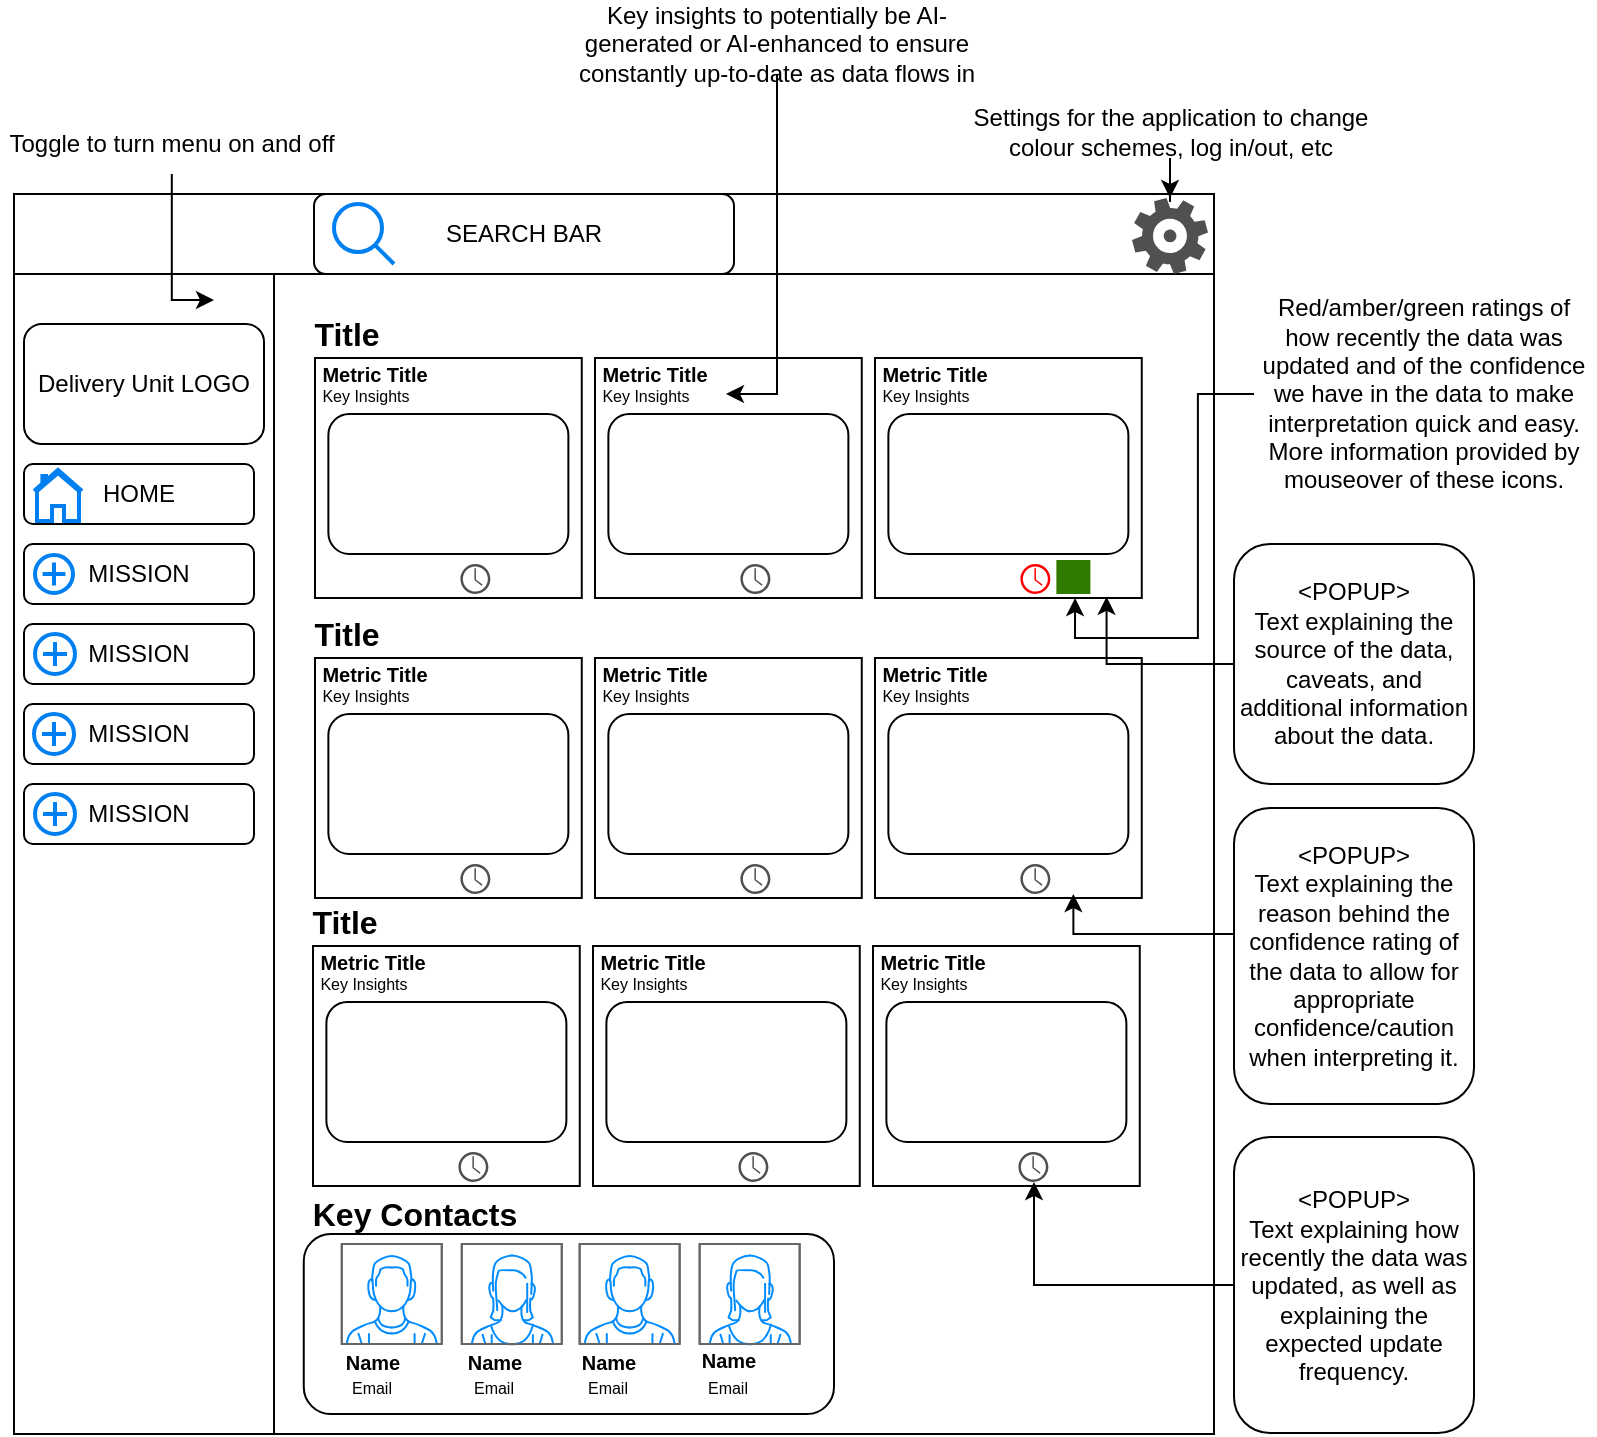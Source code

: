 <mxfile version="24.7.6">
  <diagram name="Page-1" id="oqYdGcHT3AEx5KWIuhEE">
    <mxGraphModel dx="1323" dy="1962" grid="1" gridSize="10" guides="1" tooltips="1" connect="1" arrows="1" fold="1" page="1" pageScale="1" pageWidth="827" pageHeight="1169" math="0" shadow="0">
      <root>
        <mxCell id="0" />
        <mxCell id="1" parent="0" />
        <mxCell id="GvqYhBLNUC9iz9NB5fcP-3" value="" style="rounded=0;whiteSpace=wrap;html=1;" vertex="1" parent="1">
          <mxGeometry x="220" y="80" width="470" height="580" as="geometry" />
        </mxCell>
        <mxCell id="GvqYhBLNUC9iz9NB5fcP-4" value="" style="rounded=0;whiteSpace=wrap;html=1;" vertex="1" parent="1">
          <mxGeometry x="90" y="80" width="130" height="580" as="geometry" />
        </mxCell>
        <mxCell id="GvqYhBLNUC9iz9NB5fcP-5" value="Delivery Unit LOGO" style="rounded=1;whiteSpace=wrap;html=1;" vertex="1" parent="1">
          <mxGeometry x="95" y="105" width="120" height="60" as="geometry" />
        </mxCell>
        <mxCell id="GvqYhBLNUC9iz9NB5fcP-6" value="HOME" style="rounded=1;whiteSpace=wrap;html=1;align=center;" vertex="1" parent="1">
          <mxGeometry x="95" y="175" width="115" height="30" as="geometry" />
        </mxCell>
        <mxCell id="GvqYhBLNUC9iz9NB5fcP-7" value="MISSION" style="rounded=1;whiteSpace=wrap;html=1;align=center;" vertex="1" parent="1">
          <mxGeometry x="95" y="215" width="115" height="30" as="geometry" />
        </mxCell>
        <mxCell id="GvqYhBLNUC9iz9NB5fcP-8" value="MISSION" style="rounded=1;whiteSpace=wrap;html=1;align=center;" vertex="1" parent="1">
          <mxGeometry x="95" y="255" width="115" height="30" as="geometry" />
        </mxCell>
        <mxCell id="GvqYhBLNUC9iz9NB5fcP-9" value="MISSION" style="rounded=1;whiteSpace=wrap;html=1;align=center;" vertex="1" parent="1">
          <mxGeometry x="95" y="295" width="115" height="30" as="geometry" />
        </mxCell>
        <mxCell id="GvqYhBLNUC9iz9NB5fcP-42" value="" style="group" vertex="1" connectable="0" parent="1">
          <mxGeometry x="220" y="110" width="153.88" height="132" as="geometry" />
        </mxCell>
        <mxCell id="GvqYhBLNUC9iz9NB5fcP-11" value="" style="rounded=0;whiteSpace=wrap;html=1;" vertex="1" parent="GvqYhBLNUC9iz9NB5fcP-42">
          <mxGeometry x="20.5" y="12" width="133.38" height="120" as="geometry" />
        </mxCell>
        <mxCell id="GvqYhBLNUC9iz9NB5fcP-27" value="Metric Title" style="text;strokeColor=none;fillColor=none;html=1;fontSize=10;fontStyle=1;verticalAlign=middle;align=center;" vertex="1" parent="GvqYhBLNUC9iz9NB5fcP-42">
          <mxGeometry width="100" height="40" as="geometry" />
        </mxCell>
        <mxCell id="GvqYhBLNUC9iz9NB5fcP-30" value="" style="rounded=1;whiteSpace=wrap;html=1;" vertex="1" parent="GvqYhBLNUC9iz9NB5fcP-42">
          <mxGeometry x="27.19" y="40" width="120" height="70" as="geometry" />
        </mxCell>
        <UserObject label="&lt;font style=&quot;font-size: 8px;&quot;&gt;Key Insights&lt;/font&gt;" placeholders="1" name="Variable" id="GvqYhBLNUC9iz9NB5fcP-31">
          <mxCell style="text;html=1;strokeColor=none;fillColor=none;align=center;verticalAlign=middle;whiteSpace=wrap;overflow=hidden;" vertex="1" parent="GvqYhBLNUC9iz9NB5fcP-42">
            <mxGeometry x="6" y="20" width="80" height="20" as="geometry" />
          </mxCell>
        </UserObject>
        <mxCell id="GvqYhBLNUC9iz9NB5fcP-33" value="" style="shape=image;html=1;verticalAlign=top;verticalLabelPosition=bottom;labelBackgroundColor=#ffffff;imageAspect=0;aspect=fixed;image=https://cdn4.iconfinder.com/data/icons/core-ui-outlined/32/outlined_like-128.png;imageBackground=default;fillStyle=dots;" vertex="1" parent="GvqYhBLNUC9iz9NB5fcP-42">
          <mxGeometry x="111.19" y="113" width="17" height="17" as="geometry" />
        </mxCell>
        <mxCell id="GvqYhBLNUC9iz9NB5fcP-34" value="" style="sketch=0;pointerEvents=1;shadow=0;dashed=0;html=1;strokeColor=none;fillColor=#505050;labelPosition=center;verticalLabelPosition=bottom;verticalAlign=top;outlineConnect=0;align=center;shape=mxgraph.office.concepts.clock;" vertex="1" parent="GvqYhBLNUC9iz9NB5fcP-42">
          <mxGeometry x="93.19" y="115" width="15" height="15" as="geometry" />
        </mxCell>
        <mxCell id="GvqYhBLNUC9iz9NB5fcP-37" value="" style="shape=image;html=1;verticalAlign=top;verticalLabelPosition=bottom;labelBackgroundColor=#ffffff;imageAspect=0;aspect=fixed;image=https://cdn1.iconfinder.com/data/icons/iconoir-vol-3/24/question-mark-circle-128.png" vertex="1" parent="GvqYhBLNUC9iz9NB5fcP-42">
          <mxGeometry x="128.19" y="112" width="19" height="19" as="geometry" />
        </mxCell>
        <mxCell id="GvqYhBLNUC9iz9NB5fcP-26" value="Title" style="text;strokeColor=none;fillColor=none;html=1;fontSize=16;fontStyle=1;verticalAlign=middle;align=center;" vertex="1" parent="GvqYhBLNUC9iz9NB5fcP-42">
          <mxGeometry x="-14" y="-20" width="100" height="40" as="geometry" />
        </mxCell>
        <mxCell id="GvqYhBLNUC9iz9NB5fcP-155" value="" style="shape=image;html=1;verticalAlign=top;verticalLabelPosition=bottom;labelBackgroundColor=#ffffff;imageAspect=0;aspect=fixed;image=https://cdn0.iconfinder.com/data/icons/phosphor-duotone-vol-3/256/toggle-left-duotone-128.png" vertex="1" parent="GvqYhBLNUC9iz9NB5fcP-42">
          <mxGeometry x="-30" y="-32" width="30" height="30" as="geometry" />
        </mxCell>
        <mxCell id="GvqYhBLNUC9iz9NB5fcP-39" value="" style="shape=image;html=1;verticalAlign=top;verticalLabelPosition=bottom;labelBackgroundColor=#ffffff;imageAspect=0;aspect=fixed;image=https://cdn1.iconfinder.com/data/icons/unicons-line-vol-2/24/chart-line-128.png" vertex="1" parent="1">
          <mxGeometry x="275.19" y="153" width="64" height="64" as="geometry" />
        </mxCell>
        <mxCell id="GvqYhBLNUC9iz9NB5fcP-43" value="" style="group" vertex="1" connectable="0" parent="1">
          <mxGeometry x="360" y="110" width="197.19" height="132" as="geometry" />
        </mxCell>
        <mxCell id="GvqYhBLNUC9iz9NB5fcP-44" value="" style="rounded=0;whiteSpace=wrap;html=1;" vertex="1" parent="GvqYhBLNUC9iz9NB5fcP-43">
          <mxGeometry x="20.5" y="12" width="133.38" height="120" as="geometry" />
        </mxCell>
        <mxCell id="GvqYhBLNUC9iz9NB5fcP-45" value="Metric Title" style="text;strokeColor=none;fillColor=none;html=1;fontSize=10;fontStyle=1;verticalAlign=middle;align=center;" vertex="1" parent="GvqYhBLNUC9iz9NB5fcP-43">
          <mxGeometry width="100" height="40" as="geometry" />
        </mxCell>
        <mxCell id="GvqYhBLNUC9iz9NB5fcP-46" value="" style="rounded=1;whiteSpace=wrap;html=1;" vertex="1" parent="GvqYhBLNUC9iz9NB5fcP-43">
          <mxGeometry x="27.19" y="40" width="120" height="70" as="geometry" />
        </mxCell>
        <UserObject label="&lt;font style=&quot;font-size: 8px;&quot;&gt;Key Insights&lt;/font&gt;" placeholders="1" name="Variable" id="GvqYhBLNUC9iz9NB5fcP-47">
          <mxCell style="text;html=1;strokeColor=none;fillColor=none;align=center;verticalAlign=middle;whiteSpace=wrap;overflow=hidden;" vertex="1" parent="GvqYhBLNUC9iz9NB5fcP-43">
            <mxGeometry x="6" y="20" width="80" height="20" as="geometry" />
          </mxCell>
        </UserObject>
        <mxCell id="GvqYhBLNUC9iz9NB5fcP-48" value="" style="shape=image;html=1;verticalAlign=top;verticalLabelPosition=bottom;labelBackgroundColor=#ffffff;imageAspect=0;aspect=fixed;image=https://cdn4.iconfinder.com/data/icons/core-ui-outlined/32/outlined_like-128.png" vertex="1" parent="GvqYhBLNUC9iz9NB5fcP-43">
          <mxGeometry x="111.19" y="113" width="17" height="17" as="geometry" />
        </mxCell>
        <mxCell id="GvqYhBLNUC9iz9NB5fcP-49" value="" style="sketch=0;pointerEvents=1;shadow=0;dashed=0;html=1;strokeColor=none;fillColor=#505050;labelPosition=center;verticalLabelPosition=bottom;verticalAlign=top;outlineConnect=0;align=center;shape=mxgraph.office.concepts.clock;" vertex="1" parent="GvqYhBLNUC9iz9NB5fcP-43">
          <mxGeometry x="93.19" y="115" width="15" height="15" as="geometry" />
        </mxCell>
        <mxCell id="GvqYhBLNUC9iz9NB5fcP-50" value="" style="shape=image;html=1;verticalAlign=top;verticalLabelPosition=bottom;labelBackgroundColor=#ffffff;imageAspect=0;aspect=fixed;image=https://cdn1.iconfinder.com/data/icons/iconoir-vol-3/24/question-mark-circle-128.png" vertex="1" parent="GvqYhBLNUC9iz9NB5fcP-43">
          <mxGeometry x="128.19" y="112" width="19" height="19" as="geometry" />
        </mxCell>
        <mxCell id="GvqYhBLNUC9iz9NB5fcP-41" value="" style="shape=image;html=1;verticalAlign=top;verticalLabelPosition=bottom;labelBackgroundColor=#ffffff;imageAspect=0;aspect=fixed;image=https://cdn1.iconfinder.com/data/icons/unicons-line-vol-2/24/chart-128.png" vertex="1" parent="GvqYhBLNUC9iz9NB5fcP-43">
          <mxGeometry x="49.94" y="40" width="74.5" height="74.5" as="geometry" />
        </mxCell>
        <mxCell id="GvqYhBLNUC9iz9NB5fcP-51" value="" style="group" vertex="1" connectable="0" parent="1">
          <mxGeometry x="500" y="110" width="153.88" height="168" as="geometry" />
        </mxCell>
        <mxCell id="GvqYhBLNUC9iz9NB5fcP-52" value="" style="rounded=0;whiteSpace=wrap;html=1;" vertex="1" parent="GvqYhBLNUC9iz9NB5fcP-51">
          <mxGeometry x="20.5" y="12" width="133.38" height="120" as="geometry" />
        </mxCell>
        <mxCell id="GvqYhBLNUC9iz9NB5fcP-53" value="Metric Title" style="text;strokeColor=none;fillColor=none;html=1;fontSize=10;fontStyle=1;verticalAlign=middle;align=center;" vertex="1" parent="GvqYhBLNUC9iz9NB5fcP-51">
          <mxGeometry width="100" height="40" as="geometry" />
        </mxCell>
        <mxCell id="GvqYhBLNUC9iz9NB5fcP-54" value="" style="rounded=1;whiteSpace=wrap;html=1;" vertex="1" parent="GvqYhBLNUC9iz9NB5fcP-51">
          <mxGeometry x="27.19" y="40" width="120" height="70" as="geometry" />
        </mxCell>
        <UserObject label="&lt;font style=&quot;font-size: 8px;&quot;&gt;Key Insights&lt;/font&gt;" placeholders="1" name="Variable" id="GvqYhBLNUC9iz9NB5fcP-55">
          <mxCell style="text;html=1;strokeColor=none;fillColor=none;align=center;verticalAlign=middle;whiteSpace=wrap;overflow=hidden;" vertex="1" parent="GvqYhBLNUC9iz9NB5fcP-51">
            <mxGeometry x="6" y="20" width="80" height="20" as="geometry" />
          </mxCell>
        </UserObject>
        <mxCell id="GvqYhBLNUC9iz9NB5fcP-56" value="" style="shape=image;html=1;verticalAlign=top;verticalLabelPosition=bottom;labelBackgroundColor=#ffffff;imageAspect=0;aspect=fixed;image=https://cdn4.iconfinder.com/data/icons/core-ui-outlined/32/outlined_like-128.png;imageBorder=none;imageBackground=#317a00;" vertex="1" parent="GvqYhBLNUC9iz9NB5fcP-51">
          <mxGeometry x="111.19" y="113" width="17" height="17" as="geometry" />
        </mxCell>
        <mxCell id="GvqYhBLNUC9iz9NB5fcP-57" value="" style="sketch=0;pointerEvents=1;shadow=0;dashed=0;html=1;strokeColor=none;fillColor=#ff0000;labelPosition=center;verticalLabelPosition=bottom;verticalAlign=top;outlineConnect=0;align=center;shape=mxgraph.office.concepts.clock;" vertex="1" parent="GvqYhBLNUC9iz9NB5fcP-51">
          <mxGeometry x="93.19" y="115" width="15" height="15" as="geometry" />
        </mxCell>
        <mxCell id="GvqYhBLNUC9iz9NB5fcP-58" value="" style="shape=image;html=1;verticalAlign=top;verticalLabelPosition=bottom;labelBackgroundColor=#ffffff;imageAspect=0;aspect=fixed;image=https://cdn1.iconfinder.com/data/icons/iconoir-vol-3/24/question-mark-circle-128.png" vertex="1" parent="GvqYhBLNUC9iz9NB5fcP-51">
          <mxGeometry x="128.19" y="112" width="19" height="19" as="geometry" />
        </mxCell>
        <mxCell id="GvqYhBLNUC9iz9NB5fcP-40" value="" style="shape=image;html=1;verticalAlign=top;verticalLabelPosition=bottom;labelBackgroundColor=#ffffff;imageAspect=0;aspect=fixed;image=https://cdn1.iconfinder.com/data/icons/unicons-line-vol-2/24/chart-growth-128.png" vertex="1" parent="GvqYhBLNUC9iz9NB5fcP-51">
          <mxGeometry x="41.94" y="43" width="70" height="70" as="geometry" />
        </mxCell>
        <mxCell id="GvqYhBLNUC9iz9NB5fcP-59" value="" style="group" vertex="1" connectable="0" parent="1">
          <mxGeometry x="220" y="260" width="153.88" height="132" as="geometry" />
        </mxCell>
        <mxCell id="GvqYhBLNUC9iz9NB5fcP-60" value="" style="rounded=0;whiteSpace=wrap;html=1;" vertex="1" parent="GvqYhBLNUC9iz9NB5fcP-59">
          <mxGeometry x="20.5" y="12" width="133.38" height="120" as="geometry" />
        </mxCell>
        <mxCell id="GvqYhBLNUC9iz9NB5fcP-61" value="Metric Title" style="text;strokeColor=none;fillColor=none;html=1;fontSize=10;fontStyle=1;verticalAlign=middle;align=center;" vertex="1" parent="GvqYhBLNUC9iz9NB5fcP-59">
          <mxGeometry width="100" height="40" as="geometry" />
        </mxCell>
        <mxCell id="GvqYhBLNUC9iz9NB5fcP-62" value="" style="rounded=1;whiteSpace=wrap;html=1;" vertex="1" parent="GvqYhBLNUC9iz9NB5fcP-59">
          <mxGeometry x="27.19" y="40" width="120" height="70" as="geometry" />
        </mxCell>
        <UserObject label="&lt;font style=&quot;font-size: 8px;&quot;&gt;Key Insights&lt;/font&gt;" placeholders="1" name="Variable" id="GvqYhBLNUC9iz9NB5fcP-63">
          <mxCell style="text;html=1;strokeColor=none;fillColor=none;align=center;verticalAlign=middle;whiteSpace=wrap;overflow=hidden;" vertex="1" parent="GvqYhBLNUC9iz9NB5fcP-59">
            <mxGeometry x="6" y="20" width="80" height="20" as="geometry" />
          </mxCell>
        </UserObject>
        <mxCell id="GvqYhBLNUC9iz9NB5fcP-64" value="" style="shape=image;html=1;verticalAlign=top;verticalLabelPosition=bottom;labelBackgroundColor=#ffffff;imageAspect=0;aspect=fixed;image=https://cdn4.iconfinder.com/data/icons/core-ui-outlined/32/outlined_like-128.png" vertex="1" parent="GvqYhBLNUC9iz9NB5fcP-59">
          <mxGeometry x="111.19" y="113" width="17" height="17" as="geometry" />
        </mxCell>
        <mxCell id="GvqYhBLNUC9iz9NB5fcP-65" value="" style="sketch=0;pointerEvents=1;shadow=0;dashed=0;html=1;strokeColor=none;fillColor=#505050;labelPosition=center;verticalLabelPosition=bottom;verticalAlign=top;outlineConnect=0;align=center;shape=mxgraph.office.concepts.clock;" vertex="1" parent="GvqYhBLNUC9iz9NB5fcP-59">
          <mxGeometry x="93.19" y="115" width="15" height="15" as="geometry" />
        </mxCell>
        <mxCell id="GvqYhBLNUC9iz9NB5fcP-66" value="" style="shape=image;html=1;verticalAlign=top;verticalLabelPosition=bottom;labelBackgroundColor=#ffffff;imageAspect=0;aspect=fixed;image=https://cdn1.iconfinder.com/data/icons/iconoir-vol-3/24/question-mark-circle-128.png" vertex="1" parent="GvqYhBLNUC9iz9NB5fcP-59">
          <mxGeometry x="128.19" y="112" width="19" height="19" as="geometry" />
        </mxCell>
        <mxCell id="GvqYhBLNUC9iz9NB5fcP-67" value="Title" style="text;strokeColor=none;fillColor=none;html=1;fontSize=16;fontStyle=1;verticalAlign=middle;align=center;" vertex="1" parent="GvqYhBLNUC9iz9NB5fcP-59">
          <mxGeometry x="-14" y="-20" width="100" height="40" as="geometry" />
        </mxCell>
        <mxCell id="GvqYhBLNUC9iz9NB5fcP-137" value="" style="shape=image;html=1;verticalAlign=top;verticalLabelPosition=bottom;labelBackgroundColor=#ffffff;imageAspect=0;aspect=fixed;image=https://cdn1.iconfinder.com/data/icons/unicons-line-vol-2/24/chart-128.png" vertex="1" parent="GvqYhBLNUC9iz9NB5fcP-59">
          <mxGeometry x="49.94" y="37.75" width="74.5" height="74.5" as="geometry" />
        </mxCell>
        <mxCell id="GvqYhBLNUC9iz9NB5fcP-68" value="" style="group" vertex="1" connectable="0" parent="1">
          <mxGeometry x="360" y="260" width="153.88" height="132" as="geometry" />
        </mxCell>
        <mxCell id="GvqYhBLNUC9iz9NB5fcP-69" value="" style="rounded=0;whiteSpace=wrap;html=1;" vertex="1" parent="GvqYhBLNUC9iz9NB5fcP-68">
          <mxGeometry x="20.5" y="12" width="133.38" height="120" as="geometry" />
        </mxCell>
        <mxCell id="GvqYhBLNUC9iz9NB5fcP-70" value="Metric Title" style="text;strokeColor=none;fillColor=none;html=1;fontSize=10;fontStyle=1;verticalAlign=middle;align=center;" vertex="1" parent="GvqYhBLNUC9iz9NB5fcP-68">
          <mxGeometry width="100" height="40" as="geometry" />
        </mxCell>
        <mxCell id="GvqYhBLNUC9iz9NB5fcP-71" value="" style="rounded=1;whiteSpace=wrap;html=1;" vertex="1" parent="GvqYhBLNUC9iz9NB5fcP-68">
          <mxGeometry x="27.19" y="40" width="120" height="70" as="geometry" />
        </mxCell>
        <UserObject label="&lt;font style=&quot;font-size: 8px;&quot;&gt;Key Insights&lt;/font&gt;" placeholders="1" name="Variable" id="GvqYhBLNUC9iz9NB5fcP-72">
          <mxCell style="text;html=1;strokeColor=none;fillColor=none;align=center;verticalAlign=middle;whiteSpace=wrap;overflow=hidden;" vertex="1" parent="GvqYhBLNUC9iz9NB5fcP-68">
            <mxGeometry x="6" y="20" width="80" height="20" as="geometry" />
          </mxCell>
        </UserObject>
        <mxCell id="GvqYhBLNUC9iz9NB5fcP-73" value="" style="shape=image;html=1;verticalAlign=top;verticalLabelPosition=bottom;labelBackgroundColor=#ffffff;imageAspect=0;aspect=fixed;image=https://cdn4.iconfinder.com/data/icons/core-ui-outlined/32/outlined_like-128.png" vertex="1" parent="GvqYhBLNUC9iz9NB5fcP-68">
          <mxGeometry x="111.19" y="113" width="17" height="17" as="geometry" />
        </mxCell>
        <mxCell id="GvqYhBLNUC9iz9NB5fcP-74" value="" style="sketch=0;pointerEvents=1;shadow=0;dashed=0;html=1;strokeColor=none;fillColor=#505050;labelPosition=center;verticalLabelPosition=bottom;verticalAlign=top;outlineConnect=0;align=center;shape=mxgraph.office.concepts.clock;" vertex="1" parent="GvqYhBLNUC9iz9NB5fcP-68">
          <mxGeometry x="93.19" y="115" width="15" height="15" as="geometry" />
        </mxCell>
        <mxCell id="GvqYhBLNUC9iz9NB5fcP-75" value="" style="shape=image;html=1;verticalAlign=top;verticalLabelPosition=bottom;labelBackgroundColor=#ffffff;imageAspect=0;aspect=fixed;image=https://cdn1.iconfinder.com/data/icons/iconoir-vol-3/24/question-mark-circle-128.png" vertex="1" parent="GvqYhBLNUC9iz9NB5fcP-68">
          <mxGeometry x="128.19" y="112" width="19" height="19" as="geometry" />
        </mxCell>
        <mxCell id="GvqYhBLNUC9iz9NB5fcP-149" value="" style="shape=image;html=1;verticalAlign=top;verticalLabelPosition=bottom;labelBackgroundColor=#ffffff;imageAspect=0;aspect=fixed;image=https://cdn1.iconfinder.com/data/icons/unicons-line-vol-2/24/chart-growth-128.png" vertex="1" parent="GvqYhBLNUC9iz9NB5fcP-68">
          <mxGeometry x="52.19" y="40" width="70" height="70" as="geometry" />
        </mxCell>
        <mxCell id="GvqYhBLNUC9iz9NB5fcP-76" value="" style="group" vertex="1" connectable="0" parent="1">
          <mxGeometry x="500" y="260" width="153.88" height="132" as="geometry" />
        </mxCell>
        <mxCell id="GvqYhBLNUC9iz9NB5fcP-77" value="" style="rounded=0;whiteSpace=wrap;html=1;" vertex="1" parent="GvqYhBLNUC9iz9NB5fcP-76">
          <mxGeometry x="20.5" y="12" width="133.38" height="120" as="geometry" />
        </mxCell>
        <mxCell id="GvqYhBLNUC9iz9NB5fcP-78" value="Metric Title" style="text;strokeColor=none;fillColor=none;html=1;fontSize=10;fontStyle=1;verticalAlign=middle;align=center;" vertex="1" parent="GvqYhBLNUC9iz9NB5fcP-76">
          <mxGeometry width="100" height="40" as="geometry" />
        </mxCell>
        <mxCell id="GvqYhBLNUC9iz9NB5fcP-79" value="" style="rounded=1;whiteSpace=wrap;html=1;" vertex="1" parent="GvqYhBLNUC9iz9NB5fcP-76">
          <mxGeometry x="27.19" y="40" width="120" height="70" as="geometry" />
        </mxCell>
        <UserObject label="&lt;font style=&quot;font-size: 8px;&quot;&gt;Key Insights&lt;/font&gt;" placeholders="1" name="Variable" id="GvqYhBLNUC9iz9NB5fcP-80">
          <mxCell style="text;html=1;strokeColor=none;fillColor=none;align=center;verticalAlign=middle;whiteSpace=wrap;overflow=hidden;" vertex="1" parent="GvqYhBLNUC9iz9NB5fcP-76">
            <mxGeometry x="6" y="20" width="80" height="20" as="geometry" />
          </mxCell>
        </UserObject>
        <mxCell id="GvqYhBLNUC9iz9NB5fcP-81" value="" style="shape=image;html=1;verticalAlign=top;verticalLabelPosition=bottom;labelBackgroundColor=#ffffff;imageAspect=0;aspect=fixed;image=https://cdn4.iconfinder.com/data/icons/core-ui-outlined/32/outlined_like-128.png" vertex="1" parent="GvqYhBLNUC9iz9NB5fcP-76">
          <mxGeometry x="111.19" y="113" width="17" height="17" as="geometry" />
        </mxCell>
        <mxCell id="GvqYhBLNUC9iz9NB5fcP-82" value="" style="sketch=0;pointerEvents=1;shadow=0;dashed=0;html=1;strokeColor=none;fillColor=#505050;labelPosition=center;verticalLabelPosition=bottom;verticalAlign=top;outlineConnect=0;align=center;shape=mxgraph.office.concepts.clock;" vertex="1" parent="GvqYhBLNUC9iz9NB5fcP-76">
          <mxGeometry x="93.19" y="115" width="15" height="15" as="geometry" />
        </mxCell>
        <mxCell id="GvqYhBLNUC9iz9NB5fcP-83" value="" style="shape=image;html=1;verticalAlign=top;verticalLabelPosition=bottom;labelBackgroundColor=#ffffff;imageAspect=0;aspect=fixed;image=https://cdn1.iconfinder.com/data/icons/iconoir-vol-3/24/question-mark-circle-128.png" vertex="1" parent="GvqYhBLNUC9iz9NB5fcP-76">
          <mxGeometry x="128.19" y="112" width="19" height="19" as="geometry" />
        </mxCell>
        <mxCell id="GvqYhBLNUC9iz9NB5fcP-150" value="" style="shape=image;html=1;verticalAlign=top;verticalLabelPosition=bottom;labelBackgroundColor=#ffffff;imageAspect=0;aspect=fixed;image=https://cdn1.iconfinder.com/data/icons/unicons-line-vol-2/24/chart-line-128.png" vertex="1" parent="GvqYhBLNUC9iz9NB5fcP-76">
          <mxGeometry x="47.19" y="43" width="64" height="64" as="geometry" />
        </mxCell>
        <mxCell id="GvqYhBLNUC9iz9NB5fcP-84" value="" style="group" vertex="1" connectable="0" parent="1">
          <mxGeometry x="219" y="404" width="153.88" height="166" as="geometry" />
        </mxCell>
        <mxCell id="GvqYhBLNUC9iz9NB5fcP-85" value="" style="rounded=0;whiteSpace=wrap;html=1;" vertex="1" parent="GvqYhBLNUC9iz9NB5fcP-84">
          <mxGeometry x="20.5" y="12" width="133.38" height="120" as="geometry" />
        </mxCell>
        <mxCell id="GvqYhBLNUC9iz9NB5fcP-86" value="Metric Title" style="text;strokeColor=none;fillColor=none;html=1;fontSize=10;fontStyle=1;verticalAlign=middle;align=center;" vertex="1" parent="GvqYhBLNUC9iz9NB5fcP-84">
          <mxGeometry width="100" height="40" as="geometry" />
        </mxCell>
        <mxCell id="GvqYhBLNUC9iz9NB5fcP-87" value="" style="rounded=1;whiteSpace=wrap;html=1;" vertex="1" parent="GvqYhBLNUC9iz9NB5fcP-84">
          <mxGeometry x="27.19" y="40" width="120" height="70" as="geometry" />
        </mxCell>
        <UserObject label="&lt;font style=&quot;font-size: 8px;&quot;&gt;Key Insights&lt;/font&gt;" placeholders="1" name="Variable" id="GvqYhBLNUC9iz9NB5fcP-88">
          <mxCell style="text;html=1;strokeColor=none;fillColor=none;align=center;verticalAlign=middle;whiteSpace=wrap;overflow=hidden;" vertex="1" parent="GvqYhBLNUC9iz9NB5fcP-84">
            <mxGeometry x="6" y="20" width="80" height="20" as="geometry" />
          </mxCell>
        </UserObject>
        <mxCell id="GvqYhBLNUC9iz9NB5fcP-89" value="" style="shape=image;html=1;verticalAlign=top;verticalLabelPosition=bottom;labelBackgroundColor=#ffffff;imageAspect=0;aspect=fixed;image=https://cdn4.iconfinder.com/data/icons/core-ui-outlined/32/outlined_like-128.png" vertex="1" parent="GvqYhBLNUC9iz9NB5fcP-84">
          <mxGeometry x="111.19" y="113" width="17" height="17" as="geometry" />
        </mxCell>
        <mxCell id="GvqYhBLNUC9iz9NB5fcP-90" value="" style="sketch=0;pointerEvents=1;shadow=0;dashed=0;html=1;strokeColor=none;fillColor=#505050;labelPosition=center;verticalLabelPosition=bottom;verticalAlign=top;outlineConnect=0;align=center;shape=mxgraph.office.concepts.clock;" vertex="1" parent="GvqYhBLNUC9iz9NB5fcP-84">
          <mxGeometry x="93.19" y="115" width="15" height="15" as="geometry" />
        </mxCell>
        <mxCell id="GvqYhBLNUC9iz9NB5fcP-91" value="" style="shape=image;html=1;verticalAlign=top;verticalLabelPosition=bottom;labelBackgroundColor=#ffffff;imageAspect=0;aspect=fixed;image=https://cdn1.iconfinder.com/data/icons/iconoir-vol-3/24/question-mark-circle-128.png" vertex="1" parent="GvqYhBLNUC9iz9NB5fcP-84">
          <mxGeometry x="128.19" y="112" width="19" height="19" as="geometry" />
        </mxCell>
        <mxCell id="GvqYhBLNUC9iz9NB5fcP-92" value="Title" style="text;strokeColor=none;fillColor=none;html=1;fontSize=16;fontStyle=1;verticalAlign=middle;align=center;" vertex="1" parent="GvqYhBLNUC9iz9NB5fcP-84">
          <mxGeometry x="-14" y="-20" width="100" height="40" as="geometry" />
        </mxCell>
        <mxCell id="GvqYhBLNUC9iz9NB5fcP-118" value="Key Contacts" style="text;strokeColor=none;fillColor=none;html=1;fontSize=16;fontStyle=1;verticalAlign=middle;align=center;" vertex="1" parent="GvqYhBLNUC9iz9NB5fcP-84">
          <mxGeometry x="20.5" y="126" width="100" height="40" as="geometry" />
        </mxCell>
        <mxCell id="GvqYhBLNUC9iz9NB5fcP-148" value="" style="shape=image;html=1;verticalAlign=top;verticalLabelPosition=bottom;labelBackgroundColor=#ffffff;imageAspect=0;aspect=fixed;image=https://cdn1.iconfinder.com/data/icons/unicons-line-vol-2/24/chart-growth-128.png" vertex="1" parent="GvqYhBLNUC9iz9NB5fcP-84">
          <mxGeometry x="52.19" y="43" width="70" height="70" as="geometry" />
        </mxCell>
        <mxCell id="GvqYhBLNUC9iz9NB5fcP-93" value="" style="group" vertex="1" connectable="0" parent="1">
          <mxGeometry x="359" y="404" width="153.88" height="132" as="geometry" />
        </mxCell>
        <mxCell id="GvqYhBLNUC9iz9NB5fcP-94" value="" style="rounded=0;whiteSpace=wrap;html=1;" vertex="1" parent="GvqYhBLNUC9iz9NB5fcP-93">
          <mxGeometry x="20.5" y="12" width="133.38" height="120" as="geometry" />
        </mxCell>
        <mxCell id="GvqYhBLNUC9iz9NB5fcP-95" value="Metric Title" style="text;strokeColor=none;fillColor=none;html=1;fontSize=10;fontStyle=1;verticalAlign=middle;align=center;" vertex="1" parent="GvqYhBLNUC9iz9NB5fcP-93">
          <mxGeometry width="100" height="40" as="geometry" />
        </mxCell>
        <mxCell id="GvqYhBLNUC9iz9NB5fcP-96" value="" style="rounded=1;whiteSpace=wrap;html=1;" vertex="1" parent="GvqYhBLNUC9iz9NB5fcP-93">
          <mxGeometry x="27.19" y="40" width="120" height="70" as="geometry" />
        </mxCell>
        <UserObject label="&lt;font style=&quot;font-size: 8px;&quot;&gt;Key Insights&lt;/font&gt;" placeholders="1" name="Variable" id="GvqYhBLNUC9iz9NB5fcP-97">
          <mxCell style="text;html=1;strokeColor=none;fillColor=none;align=center;verticalAlign=middle;whiteSpace=wrap;overflow=hidden;" vertex="1" parent="GvqYhBLNUC9iz9NB5fcP-93">
            <mxGeometry x="6" y="20" width="80" height="20" as="geometry" />
          </mxCell>
        </UserObject>
        <mxCell id="GvqYhBLNUC9iz9NB5fcP-98" value="" style="shape=image;html=1;verticalAlign=top;verticalLabelPosition=bottom;labelBackgroundColor=#ffffff;imageAspect=0;aspect=fixed;image=https://cdn4.iconfinder.com/data/icons/core-ui-outlined/32/outlined_like-128.png" vertex="1" parent="GvqYhBLNUC9iz9NB5fcP-93">
          <mxGeometry x="111.19" y="113" width="17" height="17" as="geometry" />
        </mxCell>
        <mxCell id="GvqYhBLNUC9iz9NB5fcP-99" value="" style="sketch=0;pointerEvents=1;shadow=0;dashed=0;html=1;strokeColor=none;fillColor=#505050;labelPosition=center;verticalLabelPosition=bottom;verticalAlign=top;outlineConnect=0;align=center;shape=mxgraph.office.concepts.clock;" vertex="1" parent="GvqYhBLNUC9iz9NB5fcP-93">
          <mxGeometry x="93.19" y="115" width="15" height="15" as="geometry" />
        </mxCell>
        <mxCell id="GvqYhBLNUC9iz9NB5fcP-100" value="" style="shape=image;html=1;verticalAlign=top;verticalLabelPosition=bottom;labelBackgroundColor=#ffffff;imageAspect=0;aspect=fixed;image=https://cdn1.iconfinder.com/data/icons/iconoir-vol-3/24/question-mark-circle-128.png" vertex="1" parent="GvqYhBLNUC9iz9NB5fcP-93">
          <mxGeometry x="128.19" y="112" width="19" height="19" as="geometry" />
        </mxCell>
        <mxCell id="GvqYhBLNUC9iz9NB5fcP-151" value="" style="shape=image;html=1;verticalAlign=top;verticalLabelPosition=bottom;labelBackgroundColor=#ffffff;imageAspect=0;aspect=fixed;image=https://cdn1.iconfinder.com/data/icons/unicons-line-vol-2/24/chart-line-128.png" vertex="1" parent="GvqYhBLNUC9iz9NB5fcP-93">
          <mxGeometry x="47.19" y="46" width="64" height="64" as="geometry" />
        </mxCell>
        <mxCell id="GvqYhBLNUC9iz9NB5fcP-101" value="" style="group" vertex="1" connectable="0" parent="1">
          <mxGeometry x="499" y="404" width="153.88" height="132" as="geometry" />
        </mxCell>
        <mxCell id="GvqYhBLNUC9iz9NB5fcP-102" value="" style="rounded=0;whiteSpace=wrap;html=1;" vertex="1" parent="GvqYhBLNUC9iz9NB5fcP-101">
          <mxGeometry x="20.5" y="12" width="133.38" height="120" as="geometry" />
        </mxCell>
        <mxCell id="GvqYhBLNUC9iz9NB5fcP-103" value="Metric Title" style="text;strokeColor=none;fillColor=none;html=1;fontSize=10;fontStyle=1;verticalAlign=middle;align=center;" vertex="1" parent="GvqYhBLNUC9iz9NB5fcP-101">
          <mxGeometry width="100" height="40" as="geometry" />
        </mxCell>
        <mxCell id="GvqYhBLNUC9iz9NB5fcP-104" value="" style="rounded=1;whiteSpace=wrap;html=1;" vertex="1" parent="GvqYhBLNUC9iz9NB5fcP-101">
          <mxGeometry x="27.19" y="40" width="120" height="70" as="geometry" />
        </mxCell>
        <UserObject label="&lt;font style=&quot;font-size: 8px;&quot;&gt;Key Insights&lt;/font&gt;" placeholders="1" name="Variable" id="GvqYhBLNUC9iz9NB5fcP-105">
          <mxCell style="text;html=1;strokeColor=none;fillColor=none;align=center;verticalAlign=middle;whiteSpace=wrap;overflow=hidden;" vertex="1" parent="GvqYhBLNUC9iz9NB5fcP-101">
            <mxGeometry x="6" y="20" width="80" height="20" as="geometry" />
          </mxCell>
        </UserObject>
        <mxCell id="GvqYhBLNUC9iz9NB5fcP-106" value="" style="shape=image;html=1;verticalAlign=top;verticalLabelPosition=bottom;labelBackgroundColor=#ffffff;imageAspect=0;aspect=fixed;image=https://cdn4.iconfinder.com/data/icons/core-ui-outlined/32/outlined_like-128.png" vertex="1" parent="GvqYhBLNUC9iz9NB5fcP-101">
          <mxGeometry x="111.19" y="113" width="17" height="17" as="geometry" />
        </mxCell>
        <mxCell id="GvqYhBLNUC9iz9NB5fcP-107" value="" style="sketch=0;pointerEvents=1;shadow=0;dashed=0;html=1;strokeColor=none;fillColor=#505050;labelPosition=center;verticalLabelPosition=bottom;verticalAlign=top;outlineConnect=0;align=center;shape=mxgraph.office.concepts.clock;" vertex="1" parent="GvqYhBLNUC9iz9NB5fcP-101">
          <mxGeometry x="93.19" y="115" width="15" height="15" as="geometry" />
        </mxCell>
        <mxCell id="GvqYhBLNUC9iz9NB5fcP-108" value="" style="shape=image;html=1;verticalAlign=top;verticalLabelPosition=bottom;labelBackgroundColor=#ffffff;imageAspect=0;aspect=fixed;image=https://cdn1.iconfinder.com/data/icons/iconoir-vol-3/24/question-mark-circle-128.png" vertex="1" parent="GvqYhBLNUC9iz9NB5fcP-101">
          <mxGeometry x="128.19" y="112" width="19" height="19" as="geometry" />
        </mxCell>
        <mxCell id="GvqYhBLNUC9iz9NB5fcP-138" value="" style="shape=image;html=1;verticalAlign=top;verticalLabelPosition=bottom;labelBackgroundColor=#ffffff;imageAspect=0;aspect=fixed;image=https://cdn1.iconfinder.com/data/icons/unicons-line-vol-2/24/chart-128.png" vertex="1" parent="GvqYhBLNUC9iz9NB5fcP-101">
          <mxGeometry x="49.94" y="40.5" width="74.5" height="74.5" as="geometry" />
        </mxCell>
        <mxCell id="GvqYhBLNUC9iz9NB5fcP-111" value="" style="rounded=1;whiteSpace=wrap;html=1;" vertex="1" parent="1">
          <mxGeometry x="234.88" y="560" width="265.12" height="90" as="geometry" />
        </mxCell>
        <mxCell id="GvqYhBLNUC9iz9NB5fcP-114" value="" style="verticalLabelPosition=bottom;shadow=0;dashed=0;align=center;html=1;verticalAlign=top;strokeWidth=1;shape=mxgraph.mockup.containers.userMale;strokeColor=#666666;strokeColor2=#008cff;" vertex="1" parent="1">
          <mxGeometry x="253.88" y="565" width="50" height="50" as="geometry" />
        </mxCell>
        <mxCell id="GvqYhBLNUC9iz9NB5fcP-115" value="" style="verticalLabelPosition=bottom;shadow=0;dashed=0;align=center;html=1;verticalAlign=top;strokeWidth=1;shape=mxgraph.mockup.containers.userFemale;strokeColor=#666666;strokeColor2=#008cff;" vertex="1" parent="1">
          <mxGeometry x="313.88" y="565" width="50" height="50" as="geometry" />
        </mxCell>
        <mxCell id="GvqYhBLNUC9iz9NB5fcP-116" value="" style="verticalLabelPosition=bottom;shadow=0;dashed=0;align=center;html=1;verticalAlign=top;strokeWidth=1;shape=mxgraph.mockup.containers.userMale;strokeColor=#666666;strokeColor2=#008cff;" vertex="1" parent="1">
          <mxGeometry x="372.82" y="565" width="50" height="50" as="geometry" />
        </mxCell>
        <mxCell id="GvqYhBLNUC9iz9NB5fcP-117" value="" style="verticalLabelPosition=bottom;shadow=0;dashed=0;align=center;html=1;verticalAlign=top;strokeWidth=1;shape=mxgraph.mockup.containers.userFemale;strokeColor=#666666;strokeColor2=#008cff;" vertex="1" parent="1">
          <mxGeometry x="432.82" y="565" width="50" height="50" as="geometry" />
        </mxCell>
        <mxCell id="GvqYhBLNUC9iz9NB5fcP-119" value="&lt;font style=&quot;font-size: 10px;&quot;&gt;Name&lt;/font&gt;" style="text;strokeColor=none;fillColor=none;html=1;fontSize=24;fontStyle=1;verticalAlign=middle;align=center;" vertex="1" parent="1">
          <mxGeometry x="219" y="600" width="100" height="40" as="geometry" />
        </mxCell>
        <UserObject label="Email&lt;div style=&quot;font-size: 8px;&quot;&gt;&lt;br style=&quot;font-size: 8px;&quot;&gt;&lt;/div&gt;" placeholders="1" name="Variable" id="GvqYhBLNUC9iz9NB5fcP-122">
          <mxCell style="text;html=1;strokeColor=none;fillColor=none;align=center;verticalAlign=middle;whiteSpace=wrap;overflow=hidden;fontSize=8;" vertex="1" parent="1">
            <mxGeometry x="229" y="630" width="80" height="20" as="geometry" />
          </mxCell>
        </UserObject>
        <mxCell id="GvqYhBLNUC9iz9NB5fcP-124" value="&lt;font style=&quot;font-size: 10px;&quot;&gt;Name&lt;/font&gt;" style="text;strokeColor=none;fillColor=none;html=1;fontSize=24;fontStyle=1;verticalAlign=middle;align=center;" vertex="1" parent="1">
          <mxGeometry x="280" y="600" width="100" height="40" as="geometry" />
        </mxCell>
        <mxCell id="GvqYhBLNUC9iz9NB5fcP-125" value="&lt;font style=&quot;font-size: 10px;&quot;&gt;Name&lt;/font&gt;" style="text;strokeColor=none;fillColor=none;html=1;fontSize=24;fontStyle=1;verticalAlign=middle;align=center;" vertex="1" parent="1">
          <mxGeometry x="336.94" y="600" width="100" height="40" as="geometry" />
        </mxCell>
        <mxCell id="GvqYhBLNUC9iz9NB5fcP-126" value="&lt;font style=&quot;font-size: 10px;&quot;&gt;Name&lt;/font&gt;" style="text;strokeColor=none;fillColor=none;html=1;fontSize=24;fontStyle=1;verticalAlign=middle;align=center;" vertex="1" parent="1">
          <mxGeometry x="397" y="599" width="100" height="40" as="geometry" />
        </mxCell>
        <UserObject label="Email&lt;div style=&quot;font-size: 8px;&quot;&gt;&lt;br style=&quot;font-size: 8px;&quot;&gt;&lt;/div&gt;" placeholders="1" name="Variable" id="GvqYhBLNUC9iz9NB5fcP-127">
          <mxCell style="text;html=1;strokeColor=none;fillColor=none;align=center;verticalAlign=middle;whiteSpace=wrap;overflow=hidden;fontSize=8;" vertex="1" parent="1">
            <mxGeometry x="290" y="630" width="80" height="20" as="geometry" />
          </mxCell>
        </UserObject>
        <UserObject label="Email&lt;div style=&quot;font-size: 8px;&quot;&gt;&lt;br style=&quot;font-size: 8px;&quot;&gt;&lt;/div&gt;" placeholders="1" name="Variable" id="GvqYhBLNUC9iz9NB5fcP-128">
          <mxCell style="text;html=1;strokeColor=none;fillColor=none;align=center;verticalAlign=middle;whiteSpace=wrap;overflow=hidden;fontSize=8;" vertex="1" parent="1">
            <mxGeometry x="346.94" y="630" width="80" height="20" as="geometry" />
          </mxCell>
        </UserObject>
        <UserObject label="Email&lt;div style=&quot;font-size: 8px;&quot;&gt;&lt;br style=&quot;font-size: 8px;&quot;&gt;&lt;/div&gt;" placeholders="1" name="Variable" id="GvqYhBLNUC9iz9NB5fcP-129">
          <mxCell style="text;html=1;strokeColor=none;fillColor=none;align=center;verticalAlign=middle;whiteSpace=wrap;overflow=hidden;fontSize=8;" vertex="1" parent="1">
            <mxGeometry x="407" y="630" width="80" height="20" as="geometry" />
          </mxCell>
        </UserObject>
        <mxCell id="GvqYhBLNUC9iz9NB5fcP-130" value="" style="rounded=0;whiteSpace=wrap;html=1;" vertex="1" parent="1">
          <mxGeometry x="90" y="40" width="600" height="40" as="geometry" />
        </mxCell>
        <mxCell id="GvqYhBLNUC9iz9NB5fcP-131" value="MISSION" style="rounded=1;whiteSpace=wrap;html=1;align=center;" vertex="1" parent="1">
          <mxGeometry x="95" y="335" width="115" height="30" as="geometry" />
        </mxCell>
        <mxCell id="GvqYhBLNUC9iz9NB5fcP-132" value="" style="html=1;verticalLabelPosition=bottom;align=center;labelBackgroundColor=#ffffff;verticalAlign=top;strokeWidth=2;strokeColor=#0080F0;shadow=0;dashed=0;shape=mxgraph.ios7.icons.home;" vertex="1" parent="1">
          <mxGeometry x="100" y="178" width="24" height="25.5" as="geometry" />
        </mxCell>
        <mxCell id="GvqYhBLNUC9iz9NB5fcP-133" value="" style="html=1;verticalLabelPosition=bottom;align=center;labelBackgroundColor=#ffffff;verticalAlign=top;strokeWidth=2;strokeColor=#0080F0;shadow=0;dashed=0;shape=mxgraph.ios7.icons.add;" vertex="1" parent="1">
          <mxGeometry x="100.5" y="220.5" width="19" height="19" as="geometry" />
        </mxCell>
        <mxCell id="GvqYhBLNUC9iz9NB5fcP-134" value="" style="html=1;verticalLabelPosition=bottom;align=center;labelBackgroundColor=#ffffff;verticalAlign=top;strokeWidth=2;strokeColor=#0080F0;shadow=0;dashed=0;shape=mxgraph.ios7.icons.add;" vertex="1" parent="1">
          <mxGeometry x="100.5" y="260" width="20" height="20" as="geometry" />
        </mxCell>
        <mxCell id="GvqYhBLNUC9iz9NB5fcP-135" value="" style="html=1;verticalLabelPosition=bottom;align=center;labelBackgroundColor=#ffffff;verticalAlign=top;strokeWidth=2;strokeColor=#0080F0;shadow=0;dashed=0;shape=mxgraph.ios7.icons.add;" vertex="1" parent="1">
          <mxGeometry x="100" y="300" width="20" height="20" as="geometry" />
        </mxCell>
        <mxCell id="GvqYhBLNUC9iz9NB5fcP-136" value="" style="html=1;verticalLabelPosition=bottom;align=center;labelBackgroundColor=#ffffff;verticalAlign=top;strokeWidth=2;strokeColor=#0080F0;shadow=0;dashed=0;shape=mxgraph.ios7.icons.add;" vertex="1" parent="1">
          <mxGeometry x="100.5" y="340" width="20" height="20" as="geometry" />
        </mxCell>
        <mxCell id="GvqYhBLNUC9iz9NB5fcP-152" value="SEARCH BAR" style="rounded=1;whiteSpace=wrap;html=1;" vertex="1" parent="1">
          <mxGeometry x="240" y="40" width="210" height="40" as="geometry" />
        </mxCell>
        <mxCell id="GvqYhBLNUC9iz9NB5fcP-153" value="" style="html=1;verticalLabelPosition=bottom;align=center;labelBackgroundColor=#ffffff;verticalAlign=top;strokeWidth=2;strokeColor=#0080F0;shadow=0;dashed=0;shape=mxgraph.ios7.icons.looking_glass;" vertex="1" parent="1">
          <mxGeometry x="250" y="45" width="30" height="30" as="geometry" />
        </mxCell>
        <mxCell id="GvqYhBLNUC9iz9NB5fcP-154" value="" style="sketch=0;pointerEvents=1;shadow=0;dashed=0;html=1;strokeColor=none;fillColor=#505050;labelPosition=center;verticalLabelPosition=bottom;verticalAlign=top;outlineConnect=0;align=center;shape=mxgraph.office.concepts.settings_office_365;" vertex="1" parent="1">
          <mxGeometry x="649" y="42" width="38" height="38" as="geometry" />
        </mxCell>
        <mxCell id="GvqYhBLNUC9iz9NB5fcP-156" value="&lt;div&gt;&amp;lt;POPUP&amp;gt;&lt;/div&gt;&lt;div&gt;Text explaining the source of the data, caveats, and additional information about the data.&lt;/div&gt;" style="rounded=1;whiteSpace=wrap;html=1;" vertex="1" parent="1">
          <mxGeometry x="700" y="215" width="120" height="120" as="geometry" />
        </mxCell>
        <mxCell id="GvqYhBLNUC9iz9NB5fcP-163" style="edgeStyle=orthogonalEdgeStyle;rounded=0;orthogonalLoop=1;jettySize=auto;html=1;entryX=0.5;entryY=1;entryDx=0;entryDy=0;" edge="1" parent="1" source="GvqYhBLNUC9iz9NB5fcP-158" target="GvqYhBLNUC9iz9NB5fcP-81">
          <mxGeometry relative="1" as="geometry">
            <Array as="points">
              <mxPoint x="620" y="410" />
            </Array>
          </mxGeometry>
        </mxCell>
        <mxCell id="GvqYhBLNUC9iz9NB5fcP-158" value="&lt;div&gt;&amp;lt;POPUP&amp;gt;&lt;/div&gt;&lt;div&gt;Text explaining the reason behind the confidence rating of the data to allow for appropriate confidence/caution when interpreting it.&lt;/div&gt;" style="rounded=1;whiteSpace=wrap;html=1;" vertex="1" parent="1">
          <mxGeometry x="700" y="347" width="120" height="148" as="geometry" />
        </mxCell>
        <mxCell id="GvqYhBLNUC9iz9NB5fcP-164" style="edgeStyle=orthogonalEdgeStyle;rounded=0;orthogonalLoop=1;jettySize=auto;html=1;" edge="1" parent="1" source="GvqYhBLNUC9iz9NB5fcP-159" target="GvqYhBLNUC9iz9NB5fcP-107">
          <mxGeometry relative="1" as="geometry">
            <Array as="points">
              <mxPoint x="600" y="586" />
            </Array>
          </mxGeometry>
        </mxCell>
        <mxCell id="GvqYhBLNUC9iz9NB5fcP-159" value="&lt;div&gt;&amp;lt;POPUP&amp;gt;&lt;/div&gt;&lt;div&gt;Text explaining how recently the data was updated, as well as explaining the expected update frequency.&lt;/div&gt;" style="rounded=1;whiteSpace=wrap;html=1;" vertex="1" parent="1">
          <mxGeometry x="700" y="511.5" width="120" height="148" as="geometry" />
        </mxCell>
        <mxCell id="GvqYhBLNUC9iz9NB5fcP-161" style="edgeStyle=orthogonalEdgeStyle;rounded=0;orthogonalLoop=1;jettySize=auto;html=1;entryX=0.75;entryY=1;entryDx=0;entryDy=0;" edge="1" parent="1" source="GvqYhBLNUC9iz9NB5fcP-160" target="GvqYhBLNUC9iz9NB5fcP-52">
          <mxGeometry relative="1" as="geometry" />
        </mxCell>
        <mxCell id="GvqYhBLNUC9iz9NB5fcP-160" value="Red/amber/green ratings of how recently the data was updated and of the confidence we have in the data to make interpretation quick and easy. More information provided by mouseover of these icons." style="text;html=1;align=center;verticalAlign=middle;whiteSpace=wrap;rounded=0;" vertex="1" parent="1">
          <mxGeometry x="710" y="125" width="170" height="30" as="geometry" />
        </mxCell>
        <mxCell id="GvqYhBLNUC9iz9NB5fcP-162" style="edgeStyle=orthogonalEdgeStyle;rounded=0;orthogonalLoop=1;jettySize=auto;html=1;entryX=0.868;entryY=0.995;entryDx=0;entryDy=0;entryPerimeter=0;" edge="1" parent="1" source="GvqYhBLNUC9iz9NB5fcP-156" target="GvqYhBLNUC9iz9NB5fcP-52">
          <mxGeometry relative="1" as="geometry" />
        </mxCell>
        <mxCell id="GvqYhBLNUC9iz9NB5fcP-166" style="edgeStyle=orthogonalEdgeStyle;rounded=0;orthogonalLoop=1;jettySize=auto;html=1;entryX=0;entryY=0.5;entryDx=0;entryDy=0;" edge="1" parent="1" source="GvqYhBLNUC9iz9NB5fcP-165" target="GvqYhBLNUC9iz9NB5fcP-155">
          <mxGeometry relative="1" as="geometry" />
        </mxCell>
        <mxCell id="GvqYhBLNUC9iz9NB5fcP-165" value="Toggle to turn menu on and off" style="text;html=1;align=center;verticalAlign=middle;whiteSpace=wrap;rounded=0;" vertex="1" parent="1">
          <mxGeometry x="83.88" width="170" height="30" as="geometry" />
        </mxCell>
        <mxCell id="GvqYhBLNUC9iz9NB5fcP-168" style="edgeStyle=orthogonalEdgeStyle;rounded=0;orthogonalLoop=1;jettySize=auto;html=1;" edge="1" parent="1" source="GvqYhBLNUC9iz9NB5fcP-167" target="GvqYhBLNUC9iz9NB5fcP-154">
          <mxGeometry relative="1" as="geometry" />
        </mxCell>
        <mxCell id="GvqYhBLNUC9iz9NB5fcP-167" value="Settings for the application to change colour schemes, log in/out, etc" style="text;html=1;align=center;verticalAlign=middle;whiteSpace=wrap;rounded=0;" vertex="1" parent="1">
          <mxGeometry x="566.5" y="-6" width="203" height="30" as="geometry" />
        </mxCell>
        <mxCell id="GvqYhBLNUC9iz9NB5fcP-170" style="edgeStyle=orthogonalEdgeStyle;rounded=0;orthogonalLoop=1;jettySize=auto;html=1;entryX=1;entryY=0.5;entryDx=0;entryDy=0;" edge="1" parent="1" source="GvqYhBLNUC9iz9NB5fcP-169" target="GvqYhBLNUC9iz9NB5fcP-47">
          <mxGeometry relative="1" as="geometry" />
        </mxCell>
        <mxCell id="GvqYhBLNUC9iz9NB5fcP-169" value="Key insights to potentially be AI-generated or AI-enhanced to ensure constantly up-to-date as data flows in" style="text;html=1;align=center;verticalAlign=middle;whiteSpace=wrap;rounded=0;" vertex="1" parent="1">
          <mxGeometry x="370" y="-50" width="203" height="30" as="geometry" />
        </mxCell>
      </root>
    </mxGraphModel>
  </diagram>
</mxfile>
